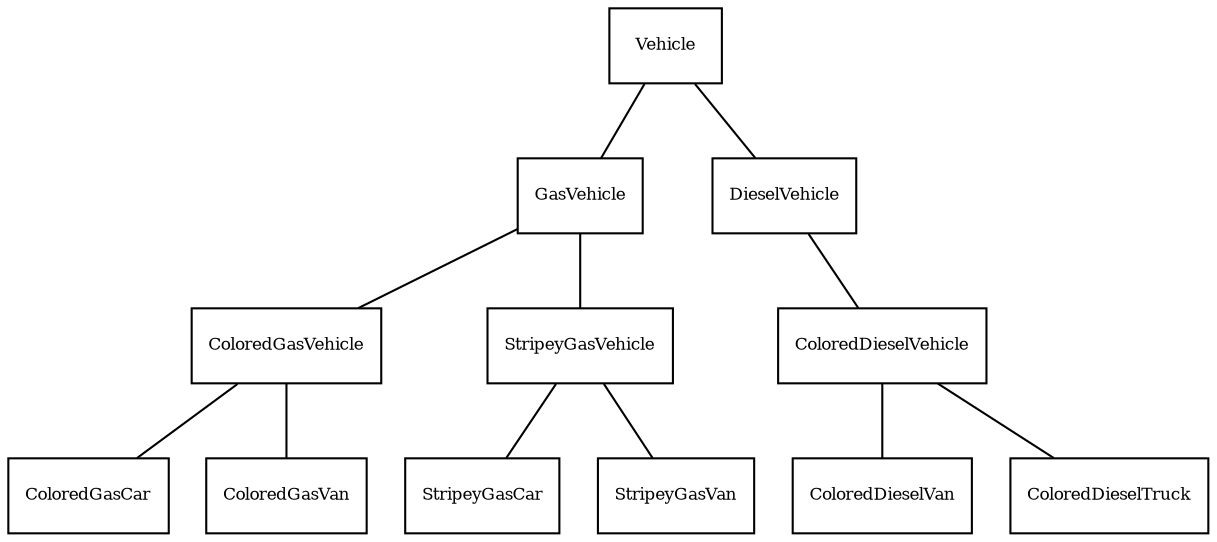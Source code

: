 graph
{
	node [shape=rectangle, fontsize=8];

	Vehicle -- GasVehicle;
	Vehicle -- DieselVehicle;
	GasVehicle -- ColoredGasVehicle;
	GasVehicle -- StripeyGasVehicle;
	DieselVehicle -- ColoredDieselVehicle;
	ColoredGasVehicle -- ColoredGasCar;
	ColoredGasVehicle -- ColoredGasVan;
	StripeyGasVehicle -- StripeyGasCar;
	StripeyGasVehicle -- StripeyGasVan;
	ColoredDieselVehicle -- ColoredDieselVan;
	ColoredDieselVehicle -- ColoredDieselTruck;
}

